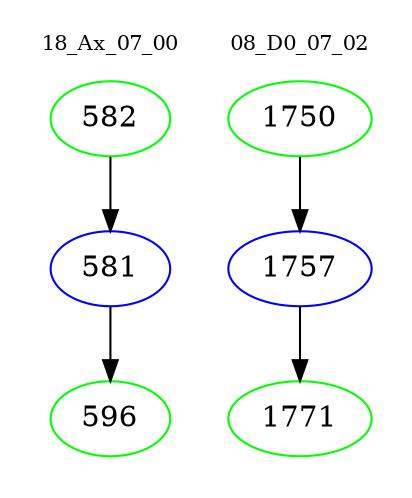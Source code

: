 digraph{
subgraph cluster_0 {
color = white
label = "18_Ax_07_00";
fontsize=10;
T0_582 [label="582", color="green"]
T0_582 -> T0_581 [color="black"]
T0_581 [label="581", color="blue"]
T0_581 -> T0_596 [color="black"]
T0_596 [label="596", color="green"]
}
subgraph cluster_1 {
color = white
label = "08_D0_07_02";
fontsize=10;
T1_1750 [label="1750", color="green"]
T1_1750 -> T1_1757 [color="black"]
T1_1757 [label="1757", color="blue"]
T1_1757 -> T1_1771 [color="black"]
T1_1771 [label="1771", color="green"]
}
}
